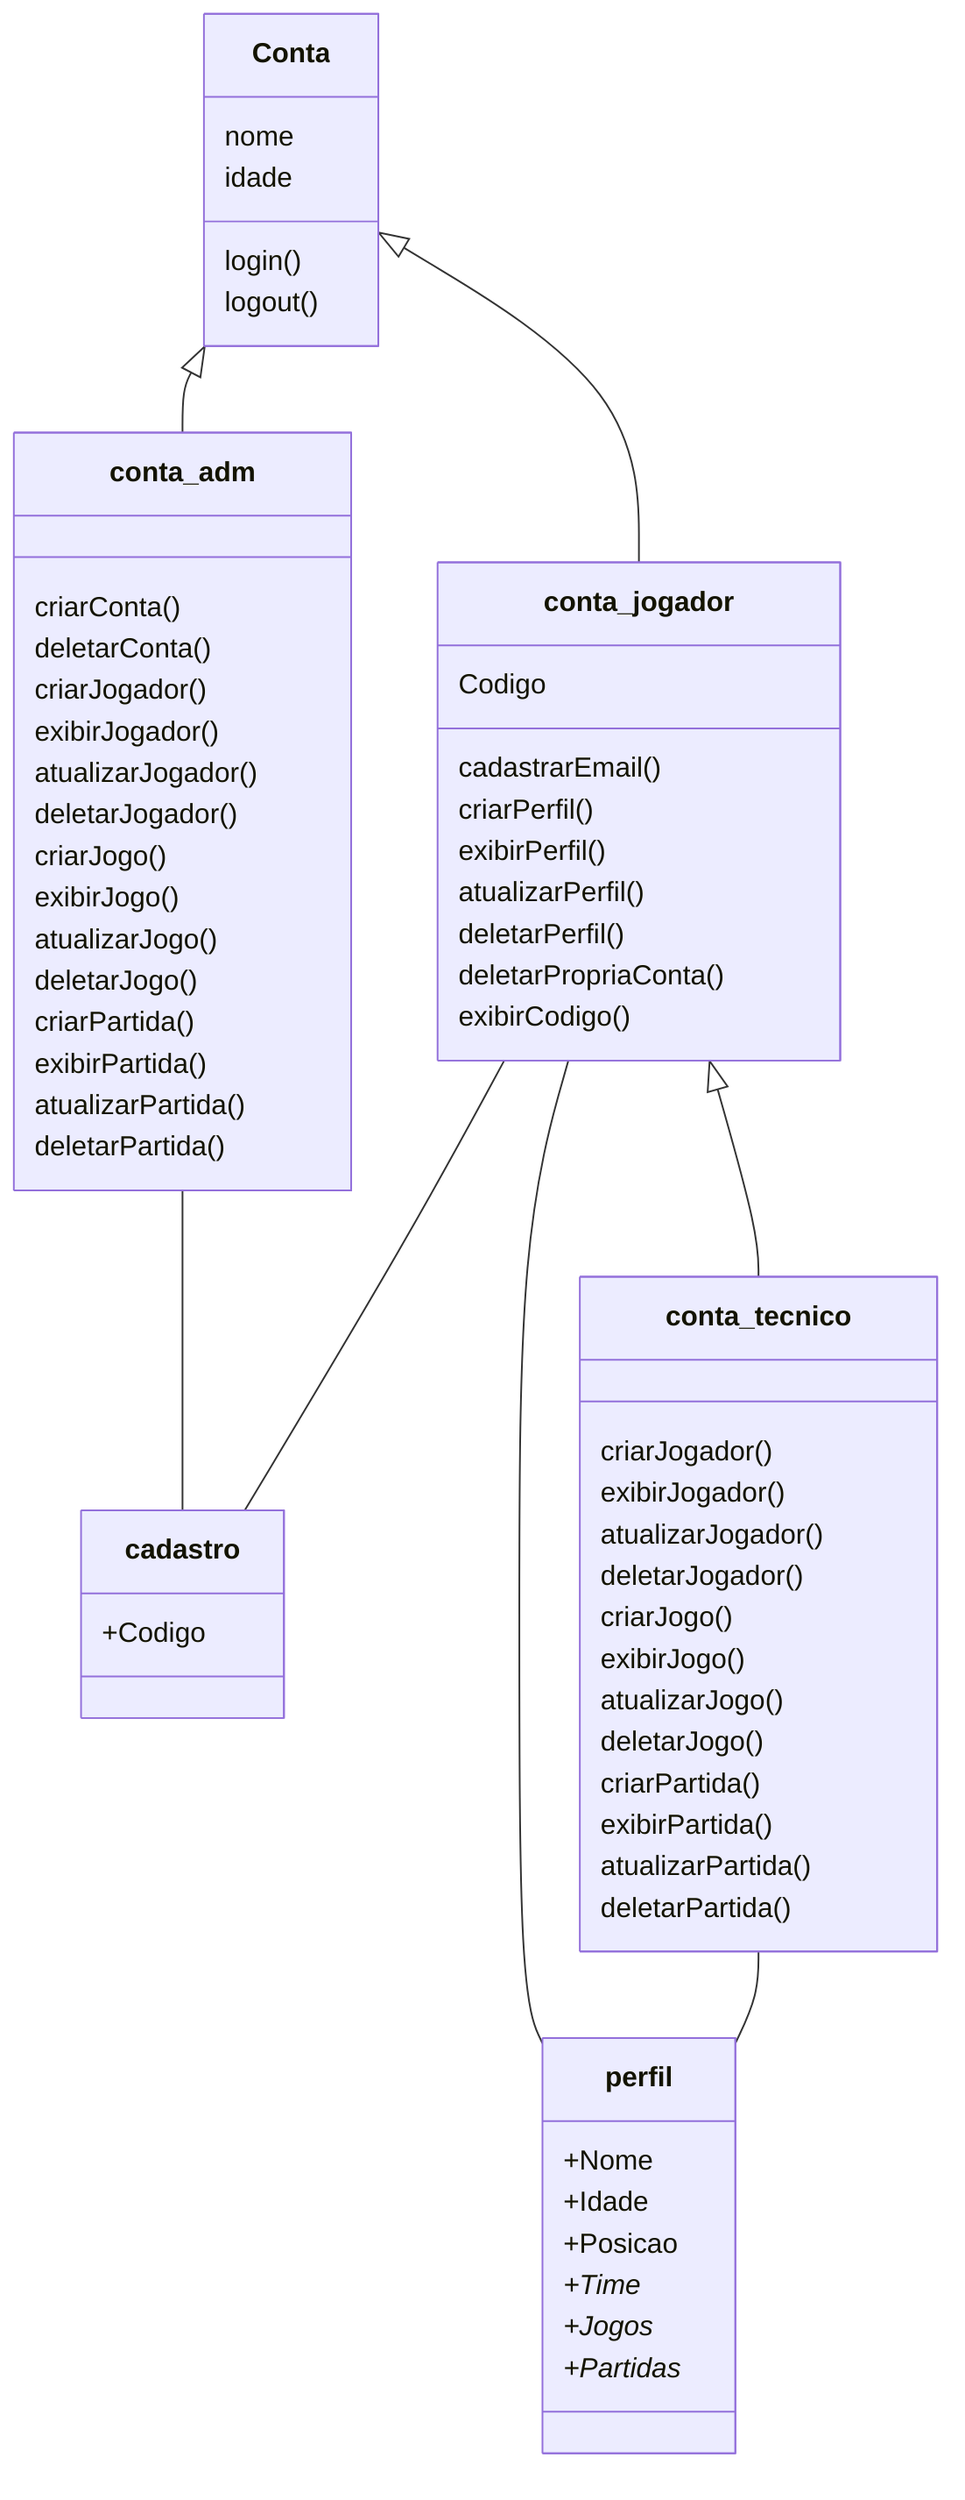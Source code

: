 classDiagram
    %%abstrata
    Conta <|-- conta_adm
    Conta <|-- conta_jogador
    Conta : nome
    Conta : idade
    Conta : login()
    Conta : logout()

    conta_jogador -- cadastro
    conta_jogador -- perfil
    conta_jogador <|-- conta_tecnico
    conta_jogador : Codigo
    conta_jogador : cadastrarEmail()
    conta_jogador : criarPerfil()
    conta_jogador : exibirPerfil()
    conta_jogador : atualizarPerfil()
    conta_jogador : deletarPerfil()
    conta_jogador : deletarPropriaConta()
    conta_jogador : exibirCodigo()
    
    conta_adm -- cadastro
    conta_adm : criarConta()
    conta_adm : deletarConta()
    conta_adm : criarJogador()
    conta_adm : exibirJogador()
    conta_adm : atualizarJogador()
    conta_adm : deletarJogador()
    conta_adm : criarJogo()
    conta_adm : exibirJogo()
    conta_adm : atualizarJogo()
    conta_adm : deletarJogo()
    conta_adm : criarPartida()
    conta_adm : exibirPartida()
    conta_adm : atualizarPartida()
    conta_adm : deletarPartida()

    conta_tecnico -- perfil
    conta_tecnico : criarJogador()
    conta_tecnico : exibirJogador()
    conta_tecnico : atualizarJogador()
    conta_tecnico : deletarJogador()
    conta_tecnico : criarJogo()
    conta_tecnico : exibirJogo()
    conta_tecnico : atualizarJogo()
    conta_tecnico : deletarJogo()
    conta_tecnico : criarPartida()
    conta_tecnico : exibirPartida()
    conta_tecnico : atualizarPartida()
    conta_tecnico : deletarPartida()

    %%Database
    perfil : +Nome
    perfil : +Idade
    perfil : +Posicao
    perfil : +Time*
    perfil : +Jogos*
    perfil : +Partidas*

    cadastro : +Codigo